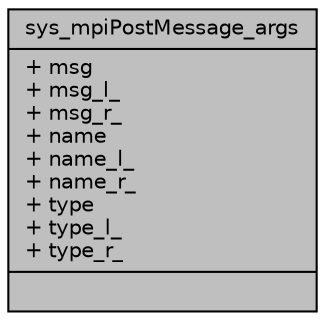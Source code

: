 digraph "sys_mpiPostMessage_args"
{
 // LATEX_PDF_SIZE
  edge [fontname="Helvetica",fontsize="10",labelfontname="Helvetica",labelfontsize="10"];
  node [fontname="Helvetica",fontsize="10",shape=record];
  Node1 [label="{sys_mpiPostMessage_args\n|+ msg\l+ msg_l_\l+ msg_r_\l+ name\l+ name_l_\l+ name_r_\l+ type\l+ type_l_\l+ type_r_\l|}",height=0.2,width=0.4,color="black", fillcolor="grey75", style="filled", fontcolor="black",tooltip=" "];
}

